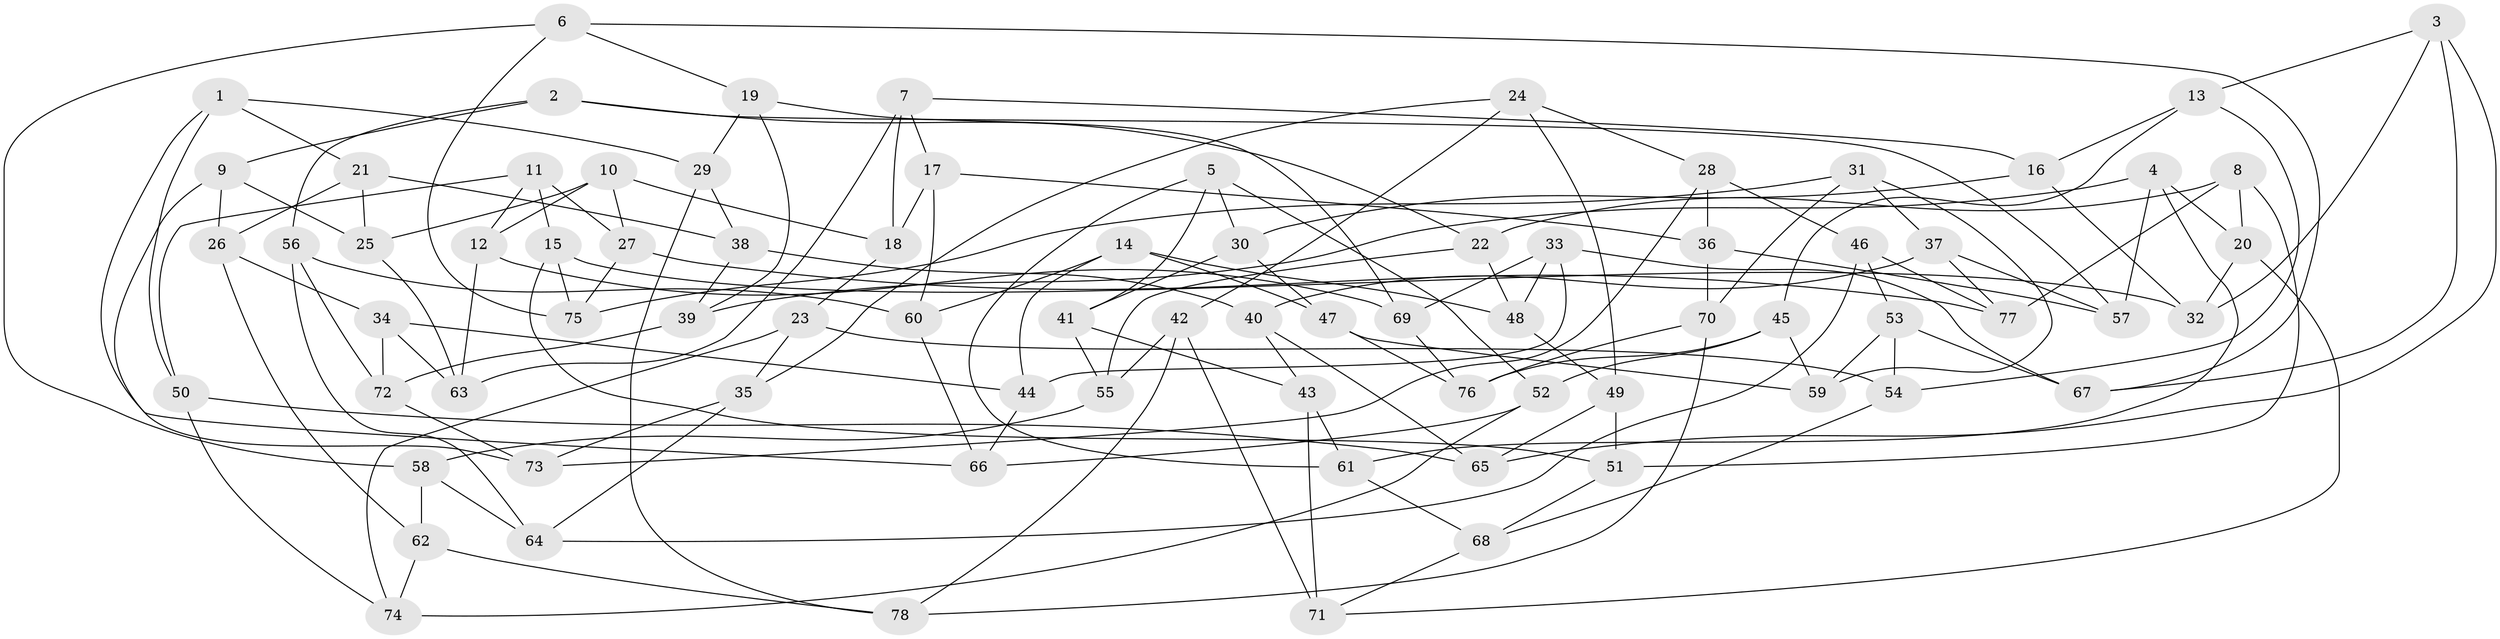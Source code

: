 // coarse degree distribution, {4: 0.6, 5: 0.10909090909090909, 3: 0.03636363636363636, 6: 0.2545454545454545}
// Generated by graph-tools (version 1.1) at 2025/38/03/04/25 23:38:06]
// undirected, 78 vertices, 156 edges
graph export_dot {
  node [color=gray90,style=filled];
  1;
  2;
  3;
  4;
  5;
  6;
  7;
  8;
  9;
  10;
  11;
  12;
  13;
  14;
  15;
  16;
  17;
  18;
  19;
  20;
  21;
  22;
  23;
  24;
  25;
  26;
  27;
  28;
  29;
  30;
  31;
  32;
  33;
  34;
  35;
  36;
  37;
  38;
  39;
  40;
  41;
  42;
  43;
  44;
  45;
  46;
  47;
  48;
  49;
  50;
  51;
  52;
  53;
  54;
  55;
  56;
  57;
  58;
  59;
  60;
  61;
  62;
  63;
  64;
  65;
  66;
  67;
  68;
  69;
  70;
  71;
  72;
  73;
  74;
  75;
  76;
  77;
  78;
  1 -- 66;
  1 -- 29;
  1 -- 50;
  1 -- 21;
  2 -- 9;
  2 -- 56;
  2 -- 57;
  2 -- 22;
  3 -- 67;
  3 -- 65;
  3 -- 32;
  3 -- 13;
  4 -- 61;
  4 -- 20;
  4 -- 57;
  4 -- 39;
  5 -- 41;
  5 -- 30;
  5 -- 52;
  5 -- 61;
  6 -- 75;
  6 -- 67;
  6 -- 58;
  6 -- 19;
  7 -- 17;
  7 -- 63;
  7 -- 16;
  7 -- 18;
  8 -- 20;
  8 -- 77;
  8 -- 51;
  8 -- 22;
  9 -- 73;
  9 -- 25;
  9 -- 26;
  10 -- 12;
  10 -- 18;
  10 -- 27;
  10 -- 25;
  11 -- 50;
  11 -- 27;
  11 -- 15;
  11 -- 12;
  12 -- 69;
  12 -- 63;
  13 -- 45;
  13 -- 16;
  13 -- 54;
  14 -- 44;
  14 -- 60;
  14 -- 47;
  14 -- 48;
  15 -- 51;
  15 -- 75;
  15 -- 32;
  16 -- 32;
  16 -- 30;
  17 -- 60;
  17 -- 36;
  17 -- 18;
  18 -- 23;
  19 -- 69;
  19 -- 29;
  19 -- 39;
  20 -- 32;
  20 -- 71;
  21 -- 38;
  21 -- 26;
  21 -- 25;
  22 -- 48;
  22 -- 55;
  23 -- 74;
  23 -- 54;
  23 -- 35;
  24 -- 42;
  24 -- 49;
  24 -- 35;
  24 -- 28;
  25 -- 63;
  26 -- 62;
  26 -- 34;
  27 -- 77;
  27 -- 75;
  28 -- 36;
  28 -- 73;
  28 -- 46;
  29 -- 78;
  29 -- 38;
  30 -- 41;
  30 -- 47;
  31 -- 70;
  31 -- 37;
  31 -- 75;
  31 -- 59;
  33 -- 44;
  33 -- 67;
  33 -- 69;
  33 -- 48;
  34 -- 63;
  34 -- 72;
  34 -- 44;
  35 -- 64;
  35 -- 73;
  36 -- 57;
  36 -- 70;
  37 -- 40;
  37 -- 77;
  37 -- 57;
  38 -- 39;
  38 -- 40;
  39 -- 72;
  40 -- 43;
  40 -- 65;
  41 -- 43;
  41 -- 55;
  42 -- 78;
  42 -- 55;
  42 -- 71;
  43 -- 61;
  43 -- 71;
  44 -- 66;
  45 -- 52;
  45 -- 76;
  45 -- 59;
  46 -- 64;
  46 -- 53;
  46 -- 77;
  47 -- 76;
  47 -- 59;
  48 -- 49;
  49 -- 51;
  49 -- 65;
  50 -- 74;
  50 -- 65;
  51 -- 68;
  52 -- 66;
  52 -- 74;
  53 -- 54;
  53 -- 59;
  53 -- 67;
  54 -- 68;
  55 -- 58;
  56 -- 64;
  56 -- 60;
  56 -- 72;
  58 -- 64;
  58 -- 62;
  60 -- 66;
  61 -- 68;
  62 -- 74;
  62 -- 78;
  68 -- 71;
  69 -- 76;
  70 -- 76;
  70 -- 78;
  72 -- 73;
}
